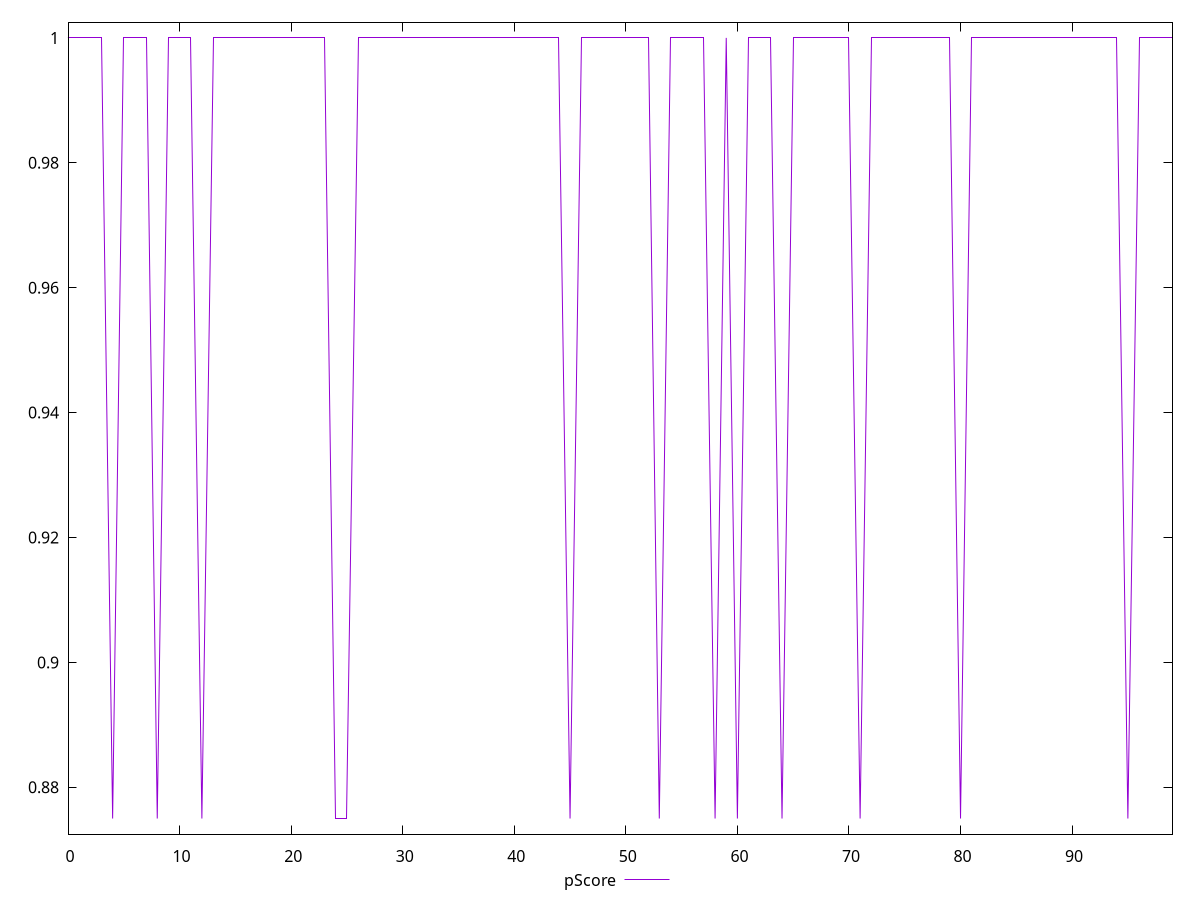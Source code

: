 reset

$pScore <<EOF
0 1
1 1
2 1
3 1
4 0.875
5 1
6 1
7 1
8 0.875
9 1
10 1
11 1
12 0.875
13 1
14 1
15 1
16 1
17 1
18 1
19 1
20 1
21 1
22 1
23 1
24 0.875
25 0.875
26 1
27 1
28 1
29 1
30 1
31 1
32 1
33 1
34 1
35 1
36 1
37 1
38 1
39 1
40 1
41 1
42 1
43 1
44 1
45 0.875
46 1
47 1
48 1
49 1
50 1
51 1
52 1
53 0.875
54 1
55 1
56 1
57 1
58 0.875
59 1
60 0.875
61 1
62 1
63 1
64 0.875
65 1
66 1
67 1
68 1
69 1
70 1
71 0.875
72 1
73 1
74 1
75 1
76 1
77 1
78 1
79 1
80 0.875
81 1
82 1
83 1
84 1
85 1
86 1
87 1
88 1
89 1
90 1
91 1
92 1
93 1
94 1
95 0.875
96 1
97 1
98 1
99 1
EOF

set key outside below
set xrange [0:99]
set yrange [0.8725:1.0025]
set trange [0.8725:1.0025]
set terminal svg size 640, 500 enhanced background rgb 'white'
set output "report_00015_2021-02-09T16-11-33.973Z/unminified-css/samples/pages+cached+noadtech/pScore/values.svg"

plot $pScore title "pScore" with line

reset

